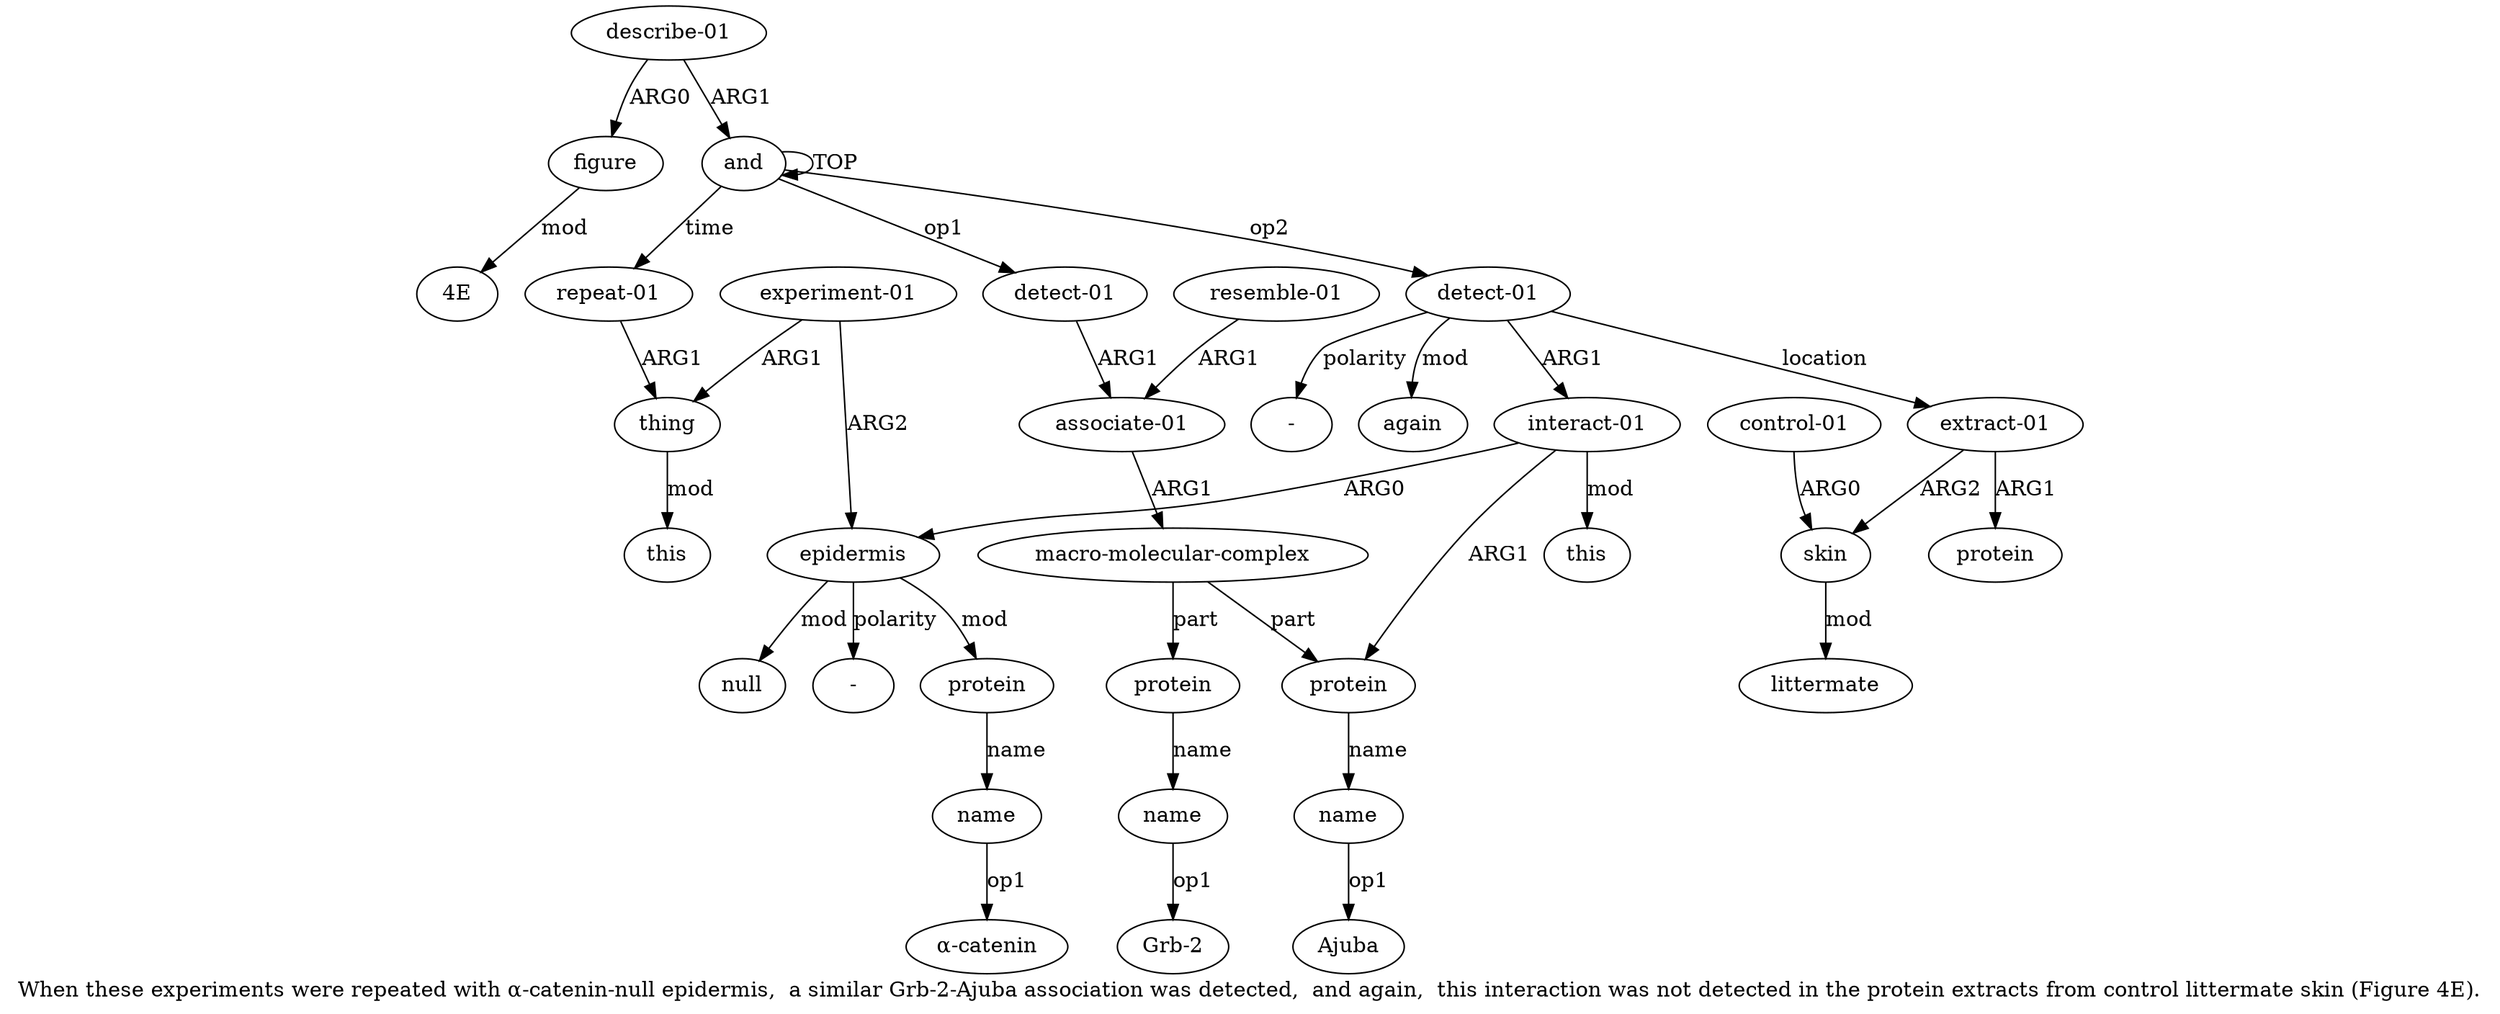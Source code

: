 digraph  {
	graph [label="When these experiments were repeated with α-catenin-null epidermis,  a similar Grb-2-Ajuba association was detected,  and again,  \
this interaction was not detected in the protein extracts from control littermate skin (Figure 4E)."];
	node [label="\N"];
	a20	 [color=black,
		gold_ind=20,
		gold_label="experiment-01",
		label="experiment-01",
		test_ind=20,
		test_label="experiment-01"];
	a21	 [color=black,
		gold_ind=21,
		gold_label=epidermis,
		label=epidermis,
		test_ind=21,
		test_label=epidermis];
	a20 -> a21 [key=0,
	color=black,
	gold_label=ARG2,
	label=ARG2,
	test_label=ARG2];
a19 [color=black,
	gold_ind=19,
	gold_label=thing,
	label=thing,
	test_ind=19,
	test_label=thing];
a20 -> a19 [key=0,
color=black,
gold_label=ARG1,
label=ARG1,
test_label=ARG1];
a22 [color=black,
gold_ind=22,
gold_label=protein,
label=protein,
test_ind=22,
test_label=protein];
a21 -> a22 [key=0,
color=black,
gold_label=mod,
label=mod,
test_label=mod];
a24 [color=black,
gold_ind=24,
gold_label=null,
label=null,
test_ind=24,
test_label=null];
a21 -> a24 [key=0,
color=black,
gold_label=mod,
label=mod,
test_label=mod];
"a21 -" [color=black,
gold_ind=-1,
gold_label="-",
label="-",
test_ind=-1,
test_label="-"];
a21 -> "a21 -" [key=0,
color=black,
gold_label=polarity,
label=polarity,
test_label=polarity];
a23 [color=black,
gold_ind=23,
gold_label=name,
label=name,
test_ind=23,
test_label=name];
a22 -> a23 [key=0,
color=black,
gold_label=name,
label=name,
test_label=name];
"a23 α-catenin" [color=black,
gold_ind=-1,
gold_label="α-catenin",
label="α-catenin",
test_ind=-1,
test_label="α-catenin"];
a23 -> "a23 α-catenin" [key=0,
color=black,
gold_label=op1,
label=op1,
test_label=op1];
a25 [color=black,
gold_ind=25,
gold_label=this,
label=this,
test_ind=25,
test_label=this];
a26 [color=black,
gold_ind=26,
gold_label="describe-01",
label="describe-01",
test_ind=26,
test_label="describe-01"];
a27 [color=black,
gold_ind=27,
gold_label=figure,
label=figure,
test_ind=27,
test_label=figure];
a26 -> a27 [key=0,
color=black,
gold_label=ARG0,
label=ARG0,
test_label=ARG0];
a0 [color=black,
gold_ind=0,
gold_label=and,
label=and,
test_ind=0,
test_label=and];
a26 -> a0 [key=0,
color=black,
gold_label=ARG1,
label=ARG1,
test_label=ARG1];
"a27 4E" [color=black,
gold_ind=-1,
gold_label="4E",
label="4E",
test_ind=-1,
test_label="4E"];
a27 -> "a27 4E" [key=0,
color=black,
gold_label=mod,
label=mod,
test_label=mod];
"a9 -" [color=black,
gold_ind=-1,
gold_label="-",
label="-",
test_ind=-1,
test_label="-"];
a15 [color=black,
gold_ind=15,
gold_label=littermate,
label=littermate,
test_ind=15,
test_label=littermate];
a14 [color=black,
gold_ind=14,
gold_label=skin,
label=skin,
test_ind=14,
test_label=skin];
a14 -> a15 [key=0,
color=black,
gold_label=mod,
label=mod,
test_label=mod];
a17 [color=black,
gold_ind=17,
gold_label=again,
label=again,
test_ind=17,
test_label=again];
a16 [color=black,
gold_ind=16,
gold_label="control-01",
label="control-01",
test_ind=16,
test_label="control-01"];
a16 -> a14 [key=0,
color=black,
gold_label=ARG0,
label=ARG0,
test_label=ARG0];
a11 [color=black,
gold_ind=11,
gold_label=this,
label=this,
test_ind=11,
test_label=this];
a10 [color=black,
gold_ind=10,
gold_label="interact-01",
label="interact-01",
test_ind=10,
test_label="interact-01"];
a10 -> a21 [key=0,
color=black,
gold_label=ARG0,
label=ARG0,
test_label=ARG0];
a10 -> a11 [key=0,
color=black,
gold_label=mod,
label=mod,
test_label=mod];
a6 [color=black,
gold_ind=6,
gold_label=protein,
label=protein,
test_ind=6,
test_label=protein];
a10 -> a6 [key=0,
color=black,
gold_label=ARG1,
label=ARG1,
test_label=ARG1];
a13 [color=black,
gold_ind=13,
gold_label=protein,
label=protein,
test_ind=13,
test_label=protein];
a12 [color=black,
gold_ind=12,
gold_label="extract-01",
label="extract-01",
test_ind=12,
test_label="extract-01"];
a12 -> a14 [key=0,
color=black,
gold_label=ARG2,
label=ARG2,
test_label=ARG2];
a12 -> a13 [key=0,
color=black,
gold_label=ARG1,
label=ARG1,
test_label=ARG1];
a19 -> a25 [key=0,
color=black,
gold_label=mod,
label=mod,
test_label=mod];
a18 [color=black,
gold_ind=18,
gold_label="repeat-01",
label="repeat-01",
test_ind=18,
test_label="repeat-01"];
a18 -> a19 [key=0,
color=black,
gold_label=ARG1,
label=ARG1,
test_label=ARG1];
a1 [color=black,
gold_ind=1,
gold_label="detect-01",
label="detect-01",
test_ind=1,
test_label="detect-01"];
a2 [color=black,
gold_ind=2,
gold_label="associate-01",
label="associate-01",
test_ind=2,
test_label="associate-01"];
a1 -> a2 [key=0,
color=black,
gold_label=ARG1,
label=ARG1,
test_label=ARG1];
a0 -> a18 [key=0,
color=black,
gold_label=time,
label=time,
test_label=time];
a0 -> a1 [key=0,
color=black,
gold_label=op1,
label=op1,
test_label=op1];
a0 -> a0 [key=0,
color=black,
gold_label=TOP,
label=TOP,
test_label=TOP];
a9 [color=black,
gold_ind=9,
gold_label="detect-01",
label="detect-01",
test_ind=9,
test_label="detect-01"];
a0 -> a9 [key=0,
color=black,
gold_label=op2,
label=op2,
test_label=op2];
a3 [color=black,
gold_ind=3,
gold_label="macro-molecular-complex",
label="macro-molecular-complex",
test_ind=3,
test_label="macro-molecular-complex"];
a4 [color=black,
gold_ind=4,
gold_label=protein,
label=protein,
test_ind=4,
test_label=protein];
a3 -> a4 [key=0,
color=black,
gold_label=part,
label=part,
test_label=part];
a3 -> a6 [key=0,
color=black,
gold_label=part,
label=part,
test_label=part];
a2 -> a3 [key=0,
color=black,
gold_label=ARG1,
label=ARG1,
test_label=ARG1];
a5 [color=black,
gold_ind=5,
gold_label=name,
label=name,
test_ind=5,
test_label=name];
"a5 Grb-2" [color=black,
gold_ind=-1,
gold_label="Grb-2",
label="Grb-2",
test_ind=-1,
test_label="Grb-2"];
a5 -> "a5 Grb-2" [key=0,
color=black,
gold_label=op1,
label=op1,
test_label=op1];
a4 -> a5 [key=0,
color=black,
gold_label=name,
label=name,
test_label=name];
a7 [color=black,
gold_ind=7,
gold_label=name,
label=name,
test_ind=7,
test_label=name];
"a7 Ajuba" [color=black,
gold_ind=-1,
gold_label=Ajuba,
label=Ajuba,
test_ind=-1,
test_label=Ajuba];
a7 -> "a7 Ajuba" [key=0,
color=black,
gold_label=op1,
label=op1,
test_label=op1];
a6 -> a7 [key=0,
color=black,
gold_label=name,
label=name,
test_label=name];
a9 -> "a9 -" [key=0,
color=black,
gold_label=polarity,
label=polarity,
test_label=polarity];
a9 -> a17 [key=0,
color=black,
gold_label=mod,
label=mod,
test_label=mod];
a9 -> a10 [key=0,
color=black,
gold_label=ARG1,
label=ARG1,
test_label=ARG1];
a9 -> a12 [key=0,
color=black,
gold_label=location,
label=location,
test_label=location];
a8 [color=black,
gold_ind=8,
gold_label="resemble-01",
label="resemble-01",
test_ind=8,
test_label="resemble-01"];
a8 -> a2 [key=0,
color=black,
gold_label=ARG1,
label=ARG1,
test_label=ARG1];
}
